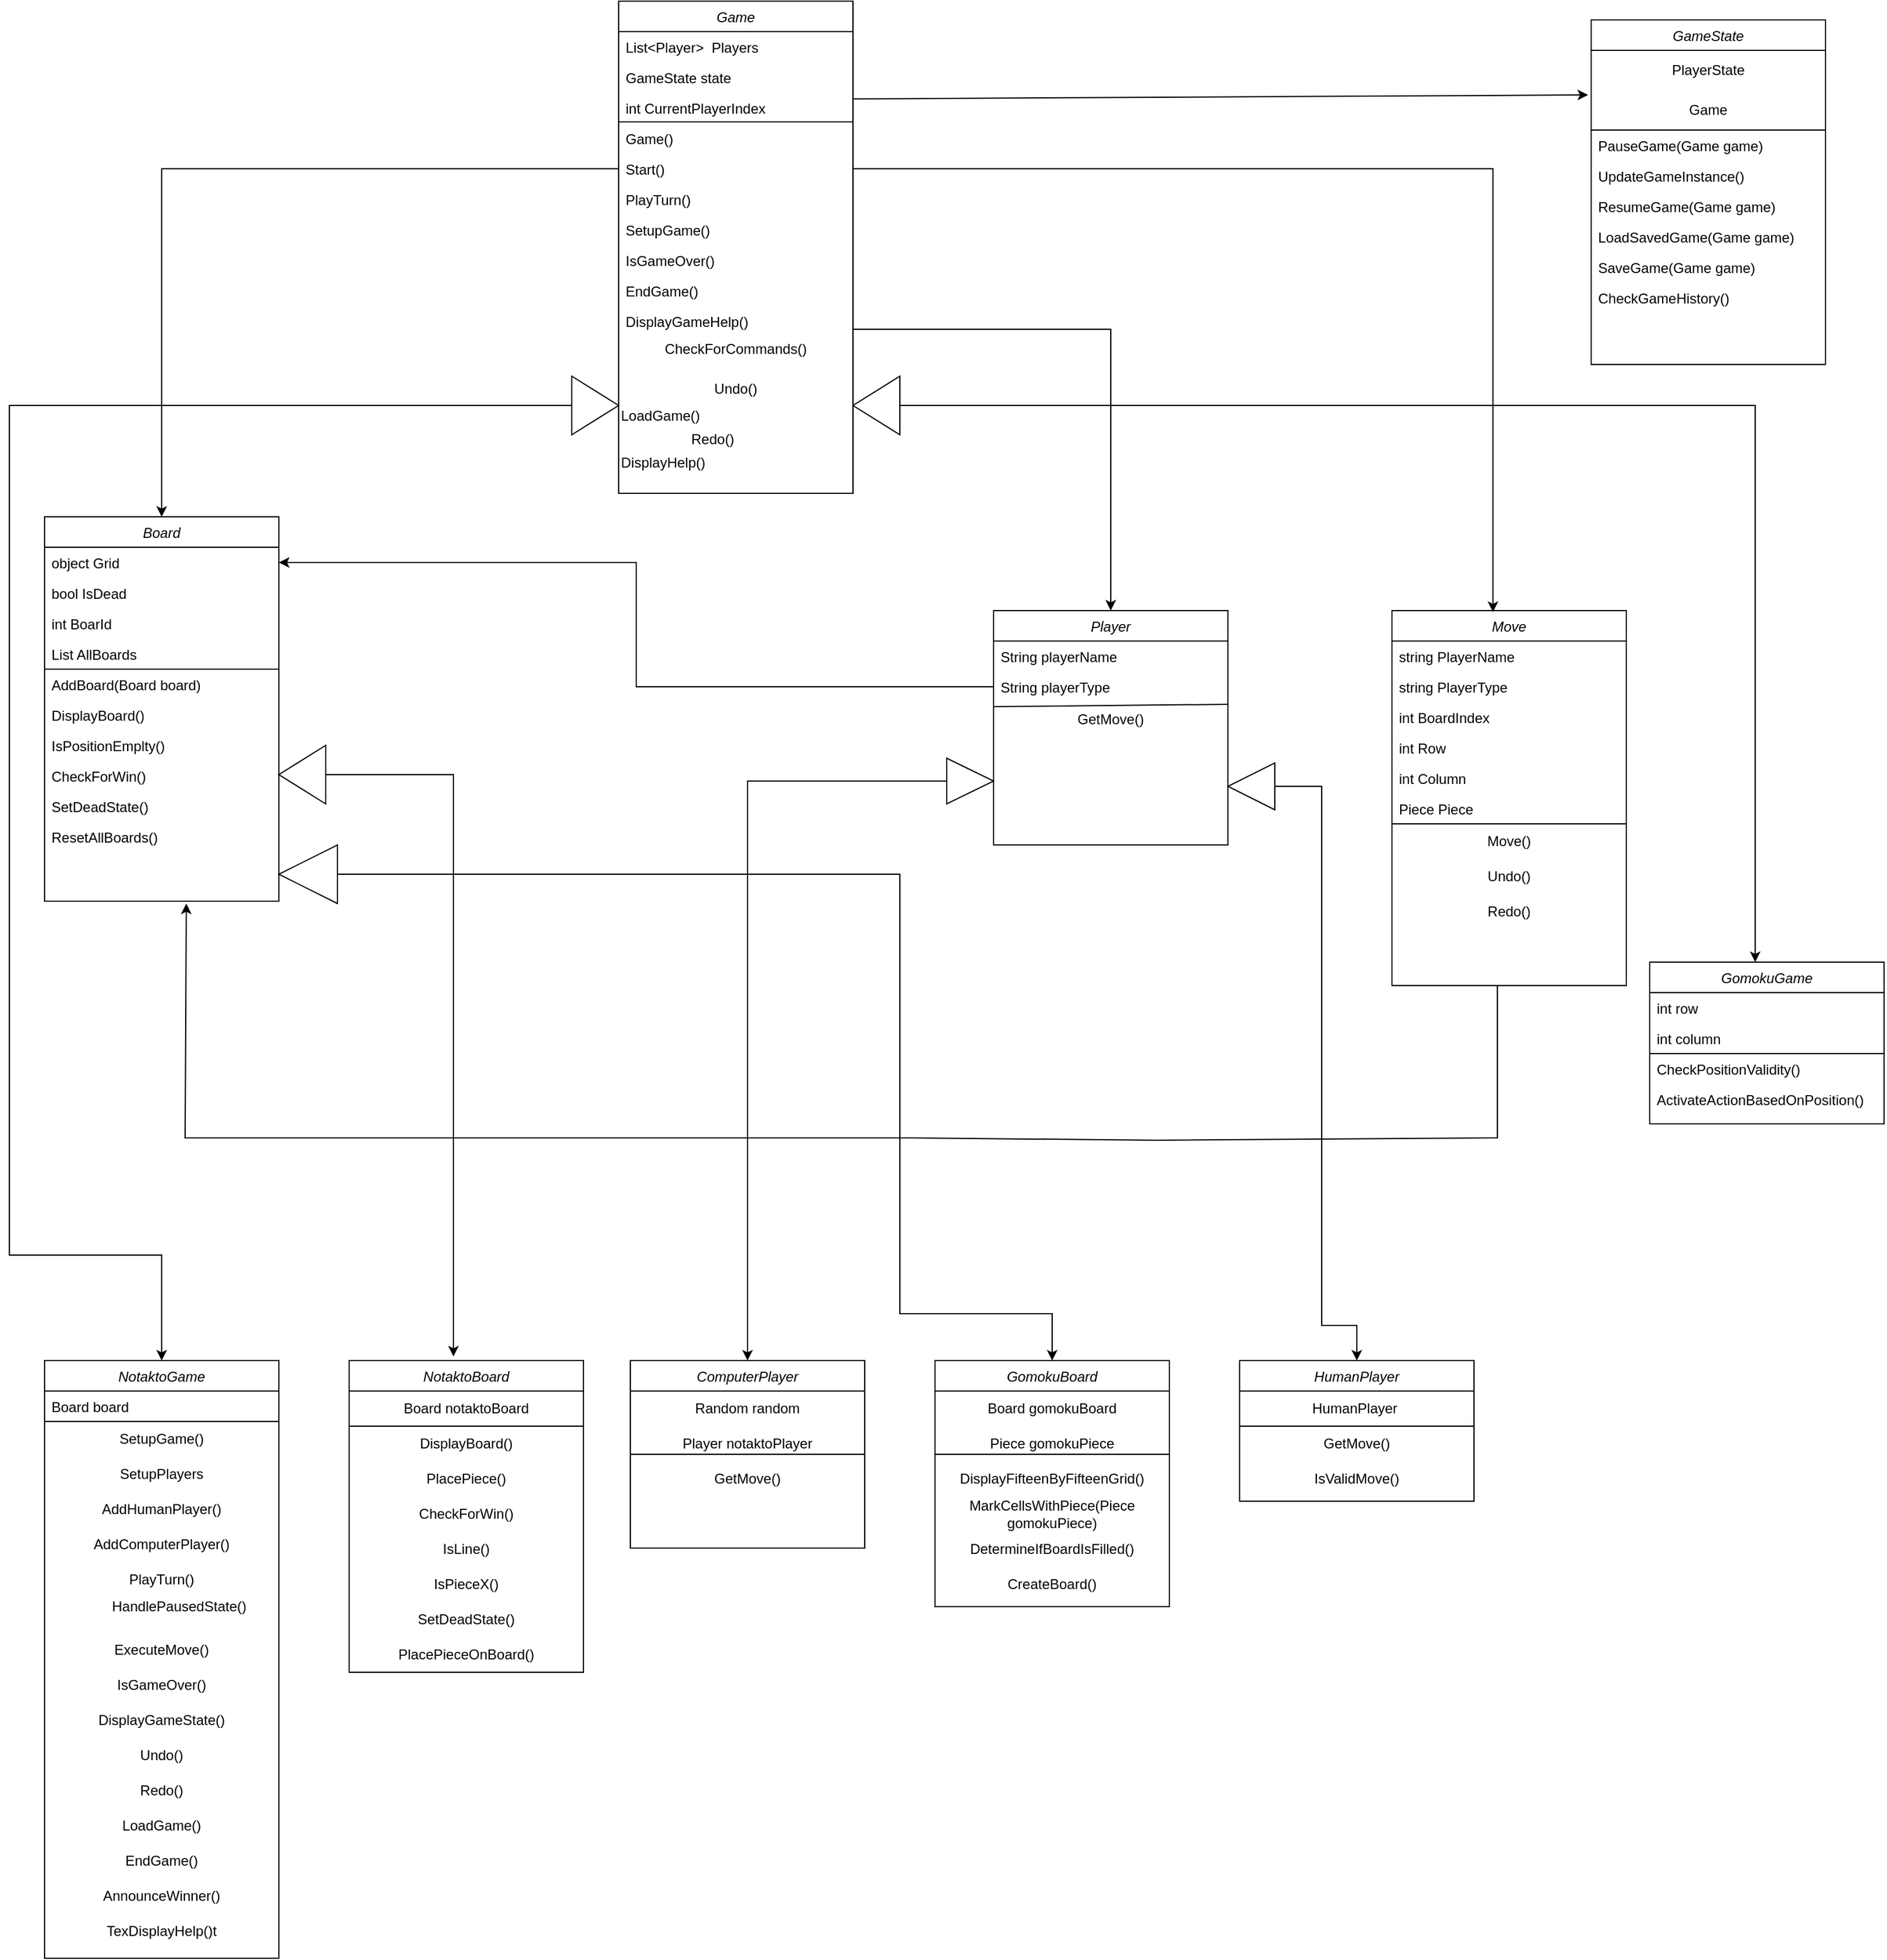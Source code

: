 <mxfile version="24.7.5">
  <diagram id="C5RBs43oDa-KdzZeNtuy" name="Page-1">
    <mxGraphModel dx="1877" dy="621" grid="1" gridSize="10" guides="1" tooltips="1" connect="1" arrows="1" fold="1" page="1" pageScale="1" pageWidth="827" pageHeight="1169" math="0" shadow="0">
      <root>
        <mxCell id="WIyWlLk6GJQsqaUBKTNV-0" />
        <mxCell id="WIyWlLk6GJQsqaUBKTNV-1" parent="WIyWlLk6GJQsqaUBKTNV-0" />
        <mxCell id="zkfFHV4jXpPFQw0GAbJ--0" value="Game" style="swimlane;fontStyle=2;align=center;verticalAlign=top;childLayout=stackLayout;horizontal=1;startSize=26;horizontalStack=0;resizeParent=1;resizeLast=0;collapsible=1;marginBottom=0;rounded=0;shadow=0;strokeWidth=1;" parent="WIyWlLk6GJQsqaUBKTNV-1" vertex="1">
          <mxGeometry x="-270" y="40" width="200" height="420" as="geometry">
            <mxRectangle x="230" y="140" width="160" height="26" as="alternateBounds" />
          </mxGeometry>
        </mxCell>
        <mxCell id="zkfFHV4jXpPFQw0GAbJ--1" value="List&lt;Player&gt;  Players&#xa;" style="text;align=left;verticalAlign=top;spacingLeft=4;spacingRight=4;overflow=hidden;rotatable=0;points=[[0,0.5],[1,0.5]];portConstraint=eastwest;" parent="zkfFHV4jXpPFQw0GAbJ--0" vertex="1">
          <mxGeometry y="26" width="200" height="26" as="geometry" />
        </mxCell>
        <mxCell id="zkfFHV4jXpPFQw0GAbJ--2" value="GameState state" style="text;align=left;verticalAlign=top;spacingLeft=4;spacingRight=4;overflow=hidden;rotatable=0;points=[[0,0.5],[1,0.5]];portConstraint=eastwest;rounded=0;shadow=0;html=0;" parent="zkfFHV4jXpPFQw0GAbJ--0" vertex="1">
          <mxGeometry y="52" width="200" height="26" as="geometry" />
        </mxCell>
        <mxCell id="JrsG_4BdHlaIOofszGz--10" value="int CurrentPlayerIndex" style="text;align=left;verticalAlign=top;spacingLeft=4;spacingRight=4;overflow=hidden;rotatable=0;points=[[0,0.5],[1,0.5]];portConstraint=eastwest;rounded=0;shadow=0;html=0;" parent="zkfFHV4jXpPFQw0GAbJ--0" vertex="1">
          <mxGeometry y="78" width="200" height="26" as="geometry" />
        </mxCell>
        <mxCell id="JrsG_4BdHlaIOofszGz--7" value="Game()" style="text;align=left;verticalAlign=top;spacingLeft=4;spacingRight=4;overflow=hidden;rotatable=0;points=[[0,0.5],[1,0.5]];portConstraint=eastwest;" parent="zkfFHV4jXpPFQw0GAbJ--0" vertex="1">
          <mxGeometry y="104" width="200" height="26" as="geometry" />
        </mxCell>
        <mxCell id="JrsG_4BdHlaIOofszGz--1" value="Start()" style="text;align=left;verticalAlign=top;spacingLeft=4;spacingRight=4;overflow=hidden;rotatable=0;points=[[0,0.5],[1,0.5]];portConstraint=eastwest;" parent="zkfFHV4jXpPFQw0GAbJ--0" vertex="1">
          <mxGeometry y="130" width="200" height="26" as="geometry" />
        </mxCell>
        <mxCell id="JrsG_4BdHlaIOofszGz--6" value="PlayTurn()" style="text;align=left;verticalAlign=top;spacingLeft=4;spacingRight=4;overflow=hidden;rotatable=0;points=[[0,0.5],[1,0.5]];portConstraint=eastwest;" parent="zkfFHV4jXpPFQw0GAbJ--0" vertex="1">
          <mxGeometry y="156" width="200" height="26" as="geometry" />
        </mxCell>
        <mxCell id="JrsG_4BdHlaIOofszGz--11" value="SetupGame()" style="text;align=left;verticalAlign=top;spacingLeft=4;spacingRight=4;overflow=hidden;rotatable=0;points=[[0,0.5],[1,0.5]];portConstraint=eastwest;" parent="zkfFHV4jXpPFQw0GAbJ--0" vertex="1">
          <mxGeometry y="182" width="200" height="26" as="geometry" />
        </mxCell>
        <mxCell id="JrsG_4BdHlaIOofszGz--13" value="IsGameOver()" style="text;align=left;verticalAlign=top;spacingLeft=4;spacingRight=4;overflow=hidden;rotatable=0;points=[[0,0.5],[1,0.5]];portConstraint=eastwest;" parent="zkfFHV4jXpPFQw0GAbJ--0" vertex="1">
          <mxGeometry y="208" width="200" height="26" as="geometry" />
        </mxCell>
        <mxCell id="JrsG_4BdHlaIOofszGz--14" value="EndGame()" style="text;align=left;verticalAlign=top;spacingLeft=4;spacingRight=4;overflow=hidden;rotatable=0;points=[[0,0.5],[1,0.5]];portConstraint=eastwest;" parent="zkfFHV4jXpPFQw0GAbJ--0" vertex="1">
          <mxGeometry y="234" width="200" height="26" as="geometry" />
        </mxCell>
        <mxCell id="JrsG_4BdHlaIOofszGz--17" value="DisplayGameHelp()" style="text;align=left;verticalAlign=top;spacingLeft=4;spacingRight=4;overflow=hidden;rotatable=0;points=[[0,0.5],[1,0.5]];portConstraint=eastwest;" parent="zkfFHV4jXpPFQw0GAbJ--0" vertex="1">
          <mxGeometry y="260" width="200" height="26" as="geometry" />
        </mxCell>
        <mxCell id="JrsG_4BdHlaIOofszGz--152" value="&lt;div&gt;CheckForCommands()&lt;/div&gt;&lt;div&gt;&lt;br&gt;&lt;/div&gt;" style="text;html=1;align=center;verticalAlign=middle;whiteSpace=wrap;rounded=0;" parent="zkfFHV4jXpPFQw0GAbJ--0" vertex="1">
          <mxGeometry y="286" width="200" height="36" as="geometry" />
        </mxCell>
        <mxCell id="JrsG_4BdHlaIOofszGz--155" value="Undo()" style="text;html=1;align=center;verticalAlign=middle;whiteSpace=wrap;rounded=0;" parent="zkfFHV4jXpPFQw0GAbJ--0" vertex="1">
          <mxGeometry y="322" width="200" height="18" as="geometry" />
        </mxCell>
        <mxCell id="T9hsfe02hMPpgKGXosG8-7" value="LoadGame()" style="text;whiteSpace=wrap;" vertex="1" parent="zkfFHV4jXpPFQw0GAbJ--0">
          <mxGeometry y="340" width="200" height="40" as="geometry" />
        </mxCell>
        <mxCell id="T9hsfe02hMPpgKGXosG8-8" value="DisplayHelp()" style="text;whiteSpace=wrap;" vertex="1" parent="zkfFHV4jXpPFQw0GAbJ--0">
          <mxGeometry y="380" width="200" height="20" as="geometry" />
        </mxCell>
        <mxCell id="JrsG_4BdHlaIOofszGz--0" value="" style="endArrow=none;html=1;rounded=0;exitX=0;exitY=0.25;exitDx=0;exitDy=0;entryX=1;entryY=0.25;entryDx=0;entryDy=0;" parent="WIyWlLk6GJQsqaUBKTNV-1" edge="1">
          <mxGeometry width="50" height="50" relative="1" as="geometry">
            <mxPoint x="-270" y="143" as="sourcePoint" />
            <mxPoint x="-70" y="143" as="targetPoint" />
          </mxGeometry>
        </mxCell>
        <mxCell id="JrsG_4BdHlaIOofszGz--21" value="Player" style="swimlane;fontStyle=2;align=center;verticalAlign=top;childLayout=stackLayout;horizontal=1;startSize=26;horizontalStack=0;resizeParent=1;resizeLast=0;collapsible=1;marginBottom=0;rounded=0;shadow=0;strokeWidth=1;" parent="WIyWlLk6GJQsqaUBKTNV-1" vertex="1">
          <mxGeometry x="50" y="560" width="200" height="200" as="geometry">
            <mxRectangle x="230" y="140" width="160" height="26" as="alternateBounds" />
          </mxGeometry>
        </mxCell>
        <mxCell id="JrsG_4BdHlaIOofszGz--102" value="String playerName" style="text;align=left;verticalAlign=top;spacingLeft=4;spacingRight=4;overflow=hidden;rotatable=0;points=[[0,0.5],[1,0.5]];portConstraint=eastwest;" parent="JrsG_4BdHlaIOofszGz--21" vertex="1">
          <mxGeometry y="26" width="200" height="26" as="geometry" />
        </mxCell>
        <mxCell id="JrsG_4BdHlaIOofszGz--103" value="String playerType" style="text;align=left;verticalAlign=top;spacingLeft=4;spacingRight=4;overflow=hidden;rotatable=0;points=[[0,0.5],[1,0.5]];portConstraint=eastwest;" parent="JrsG_4BdHlaIOofszGz--21" vertex="1">
          <mxGeometry y="52" width="200" height="26" as="geometry" />
        </mxCell>
        <mxCell id="JrsG_4BdHlaIOofszGz--98" value="" style="endArrow=none;html=1;rounded=0;" parent="JrsG_4BdHlaIOofszGz--21" edge="1">
          <mxGeometry width="50" height="50" relative="1" as="geometry">
            <mxPoint y="82" as="sourcePoint" />
            <mxPoint x="200" y="80" as="targetPoint" />
          </mxGeometry>
        </mxCell>
        <mxCell id="T9hsfe02hMPpgKGXosG8-26" value="GetMove()" style="text;html=1;align=center;verticalAlign=middle;whiteSpace=wrap;rounded=0;" vertex="1" parent="JrsG_4BdHlaIOofszGz--21">
          <mxGeometry y="78" width="200" height="30" as="geometry" />
        </mxCell>
        <mxCell id="JrsG_4BdHlaIOofszGz--44" value="Board" style="swimlane;fontStyle=2;align=center;verticalAlign=top;childLayout=stackLayout;horizontal=1;startSize=26;horizontalStack=0;resizeParent=1;resizeLast=0;collapsible=1;marginBottom=0;rounded=0;shadow=0;strokeWidth=1;" parent="WIyWlLk6GJQsqaUBKTNV-1" vertex="1">
          <mxGeometry x="-760" y="480" width="200" height="328" as="geometry">
            <mxRectangle x="230" y="140" width="160" height="26" as="alternateBounds" />
          </mxGeometry>
        </mxCell>
        <mxCell id="JrsG_4BdHlaIOofszGz--90" value="object Grid" style="text;align=left;verticalAlign=top;spacingLeft=4;spacingRight=4;overflow=hidden;rotatable=0;points=[[0,0.5],[1,0.5]];portConstraint=eastwest;" parent="JrsG_4BdHlaIOofszGz--44" vertex="1">
          <mxGeometry y="26" width="200" height="26" as="geometry" />
        </mxCell>
        <mxCell id="JrsG_4BdHlaIOofszGz--91" value="bool IsDead" style="text;align=left;verticalAlign=top;spacingLeft=4;spacingRight=4;overflow=hidden;rotatable=0;points=[[0,0.5],[1,0.5]];portConstraint=eastwest;" parent="JrsG_4BdHlaIOofszGz--44" vertex="1">
          <mxGeometry y="52" width="200" height="26" as="geometry" />
        </mxCell>
        <mxCell id="T9hsfe02hMPpgKGXosG8-0" value="int BoarId" style="text;align=left;verticalAlign=top;spacingLeft=4;spacingRight=4;overflow=hidden;rotatable=0;points=[[0,0.5],[1,0.5]];portConstraint=eastwest;" vertex="1" parent="JrsG_4BdHlaIOofszGz--44">
          <mxGeometry y="78" width="200" height="26" as="geometry" />
        </mxCell>
        <mxCell id="T9hsfe02hMPpgKGXosG8-1" value="List AllBoards" style="text;align=left;verticalAlign=top;spacingLeft=4;spacingRight=4;overflow=hidden;rotatable=0;points=[[0,0.5],[1,0.5]];portConstraint=eastwest;" vertex="1" parent="JrsG_4BdHlaIOofszGz--44">
          <mxGeometry y="104" width="200" height="26" as="geometry" />
        </mxCell>
        <mxCell id="JrsG_4BdHlaIOofszGz--92" value="" style="endArrow=none;html=1;rounded=0;" parent="JrsG_4BdHlaIOofszGz--44" edge="1">
          <mxGeometry width="50" height="50" relative="1" as="geometry">
            <mxPoint y="130" as="sourcePoint" />
            <mxPoint x="200" y="130" as="targetPoint" />
          </mxGeometry>
        </mxCell>
        <mxCell id="JrsG_4BdHlaIOofszGz--93" value="AddBoard(Board board)" style="text;align=left;verticalAlign=top;spacingLeft=4;spacingRight=4;overflow=hidden;rotatable=0;points=[[0,0.5],[1,0.5]];portConstraint=eastwest;" parent="JrsG_4BdHlaIOofszGz--44" vertex="1">
          <mxGeometry y="130" width="200" height="26" as="geometry" />
        </mxCell>
        <mxCell id="JrsG_4BdHlaIOofszGz--94" value="DisplayBoard()" style="text;align=left;verticalAlign=top;spacingLeft=4;spacingRight=4;overflow=hidden;rotatable=0;points=[[0,0.5],[1,0.5]];portConstraint=eastwest;" parent="JrsG_4BdHlaIOofszGz--44" vertex="1">
          <mxGeometry y="156" width="200" height="26" as="geometry" />
        </mxCell>
        <mxCell id="JrsG_4BdHlaIOofszGz--95" value="IsPositionEmplty()" style="text;align=left;verticalAlign=top;spacingLeft=4;spacingRight=4;overflow=hidden;rotatable=0;points=[[0,0.5],[1,0.5]];portConstraint=eastwest;" parent="JrsG_4BdHlaIOofszGz--44" vertex="1">
          <mxGeometry y="182" width="200" height="26" as="geometry" />
        </mxCell>
        <mxCell id="JrsG_4BdHlaIOofszGz--96" value="CheckForWin()" style="text;align=left;verticalAlign=top;spacingLeft=4;spacingRight=4;overflow=hidden;rotatable=0;points=[[0,0.5],[1,0.5]];portConstraint=eastwest;" parent="JrsG_4BdHlaIOofszGz--44" vertex="1">
          <mxGeometry y="208" width="200" height="26" as="geometry" />
        </mxCell>
        <mxCell id="JrsG_4BdHlaIOofszGz--4" value="SetDeadState()" style="text;align=left;verticalAlign=top;spacingLeft=4;spacingRight=4;overflow=hidden;rotatable=0;points=[[0,0.5],[1,0.5]];portConstraint=eastwest;" parent="JrsG_4BdHlaIOofszGz--44" vertex="1">
          <mxGeometry y="234" width="200" height="26" as="geometry" />
        </mxCell>
        <mxCell id="T9hsfe02hMPpgKGXosG8-2" value="ResetAllBoards()" style="text;align=left;verticalAlign=top;spacingLeft=4;spacingRight=4;overflow=hidden;rotatable=0;points=[[0,0.5],[1,0.5]];portConstraint=eastwest;" vertex="1" parent="JrsG_4BdHlaIOofszGz--44">
          <mxGeometry y="260" width="200" height="26" as="geometry" />
        </mxCell>
        <mxCell id="JrsG_4BdHlaIOofszGz--113" value="Move" style="swimlane;fontStyle=2;align=center;verticalAlign=top;childLayout=stackLayout;horizontal=1;startSize=26;horizontalStack=0;resizeParent=1;resizeLast=0;collapsible=1;marginBottom=0;rounded=0;shadow=0;strokeWidth=1;" parent="WIyWlLk6GJQsqaUBKTNV-1" vertex="1">
          <mxGeometry x="390" y="560" width="200" height="320" as="geometry">
            <mxRectangle x="230" y="140" width="160" height="26" as="alternateBounds" />
          </mxGeometry>
        </mxCell>
        <mxCell id="JrsG_4BdHlaIOofszGz--115" value="string PlayerName" style="text;align=left;verticalAlign=top;spacingLeft=4;spacingRight=4;overflow=hidden;rotatable=0;points=[[0,0.5],[1,0.5]];portConstraint=eastwest;" parent="JrsG_4BdHlaIOofszGz--113" vertex="1">
          <mxGeometry y="26" width="200" height="26" as="geometry" />
        </mxCell>
        <mxCell id="JrsG_4BdHlaIOofszGz--121" value="string PlayerType" style="text;align=left;verticalAlign=top;spacingLeft=4;spacingRight=4;overflow=hidden;rotatable=0;points=[[0,0.5],[1,0.5]];portConstraint=eastwest;" parent="JrsG_4BdHlaIOofszGz--113" vertex="1">
          <mxGeometry y="52" width="200" height="26" as="geometry" />
        </mxCell>
        <mxCell id="JrsG_4BdHlaIOofszGz--122" value="int BoardIndex" style="text;align=left;verticalAlign=top;spacingLeft=4;spacingRight=4;overflow=hidden;rotatable=0;points=[[0,0.5],[1,0.5]];portConstraint=eastwest;" parent="JrsG_4BdHlaIOofszGz--113" vertex="1">
          <mxGeometry y="78" width="200" height="26" as="geometry" />
        </mxCell>
        <mxCell id="JrsG_4BdHlaIOofszGz--133" value="int Row" style="text;align=left;verticalAlign=top;spacingLeft=4;spacingRight=4;overflow=hidden;rotatable=0;points=[[0,0.5],[1,0.5]];portConstraint=eastwest;" parent="JrsG_4BdHlaIOofszGz--113" vertex="1">
          <mxGeometry y="104" width="200" height="26" as="geometry" />
        </mxCell>
        <mxCell id="JrsG_4BdHlaIOofszGz--119" value="int Column" style="text;align=left;verticalAlign=top;spacingLeft=4;spacingRight=4;overflow=hidden;rotatable=0;points=[[0,0.5],[1,0.5]];portConstraint=eastwest;" parent="JrsG_4BdHlaIOofszGz--113" vertex="1">
          <mxGeometry y="130" width="200" height="26" as="geometry" />
        </mxCell>
        <mxCell id="JrsG_4BdHlaIOofszGz--120" value="Piece Piece" style="text;align=left;verticalAlign=top;spacingLeft=4;spacingRight=4;overflow=hidden;rotatable=0;points=[[0,0.5],[1,0.5]];portConstraint=eastwest;" parent="JrsG_4BdHlaIOofszGz--113" vertex="1">
          <mxGeometry y="156" width="200" height="26" as="geometry" />
        </mxCell>
        <mxCell id="T9hsfe02hMPpgKGXosG8-27" value="" style="endArrow=none;html=1;rounded=0;" edge="1" parent="JrsG_4BdHlaIOofszGz--113">
          <mxGeometry width="50" height="50" relative="1" as="geometry">
            <mxPoint y="182" as="sourcePoint" />
            <mxPoint x="200" y="182" as="targetPoint" />
          </mxGeometry>
        </mxCell>
        <mxCell id="T9hsfe02hMPpgKGXosG8-28" value="Move()" style="text;html=1;align=center;verticalAlign=middle;whiteSpace=wrap;rounded=0;" vertex="1" parent="JrsG_4BdHlaIOofszGz--113">
          <mxGeometry y="182" width="200" height="30" as="geometry" />
        </mxCell>
        <mxCell id="T9hsfe02hMPpgKGXosG8-29" value="Undo()" style="text;html=1;align=center;verticalAlign=middle;whiteSpace=wrap;rounded=0;" vertex="1" parent="JrsG_4BdHlaIOofszGz--113">
          <mxGeometry y="212" width="200" height="30" as="geometry" />
        </mxCell>
        <mxCell id="T9hsfe02hMPpgKGXosG8-30" value="Redo()" style="text;html=1;align=center;verticalAlign=middle;whiteSpace=wrap;rounded=0;" vertex="1" parent="JrsG_4BdHlaIOofszGz--113">
          <mxGeometry y="242" width="200" height="30" as="geometry" />
        </mxCell>
        <mxCell id="JrsG_4BdHlaIOofszGz--164" value="NotaktoGame" style="swimlane;fontStyle=2;align=center;verticalAlign=top;childLayout=stackLayout;horizontal=1;startSize=26;horizontalStack=0;resizeParent=1;resizeLast=0;collapsible=1;marginBottom=0;rounded=0;shadow=0;strokeWidth=1;" parent="WIyWlLk6GJQsqaUBKTNV-1" vertex="1">
          <mxGeometry x="-760" y="1200" width="200" height="510" as="geometry">
            <mxRectangle x="230" y="140" width="160" height="26" as="alternateBounds" />
          </mxGeometry>
        </mxCell>
        <mxCell id="JrsG_4BdHlaIOofszGz--165" value="Board board" style="text;align=left;verticalAlign=top;spacingLeft=4;spacingRight=4;overflow=hidden;rotatable=0;points=[[0,0.5],[1,0.5]];portConstraint=eastwest;" parent="JrsG_4BdHlaIOofszGz--164" vertex="1">
          <mxGeometry y="26" width="200" height="26" as="geometry" />
        </mxCell>
        <mxCell id="JrsG_4BdHlaIOofszGz--179" value="" style="endArrow=none;html=1;rounded=0;" parent="JrsG_4BdHlaIOofszGz--164" edge="1">
          <mxGeometry width="50" height="50" relative="1" as="geometry">
            <mxPoint y="52" as="sourcePoint" />
            <mxPoint x="200" y="52" as="targetPoint" />
          </mxGeometry>
        </mxCell>
        <mxCell id="T9hsfe02hMPpgKGXosG8-10" value="SetupGame()" style="text;html=1;align=center;verticalAlign=middle;whiteSpace=wrap;rounded=0;" vertex="1" parent="JrsG_4BdHlaIOofszGz--164">
          <mxGeometry y="52" width="200" height="30" as="geometry" />
        </mxCell>
        <mxCell id="T9hsfe02hMPpgKGXosG8-11" value="SetupPlayers" style="text;html=1;align=center;verticalAlign=middle;whiteSpace=wrap;rounded=0;" vertex="1" parent="JrsG_4BdHlaIOofszGz--164">
          <mxGeometry y="82" width="200" height="30" as="geometry" />
        </mxCell>
        <mxCell id="T9hsfe02hMPpgKGXosG8-12" value="AddHumanPlayer()" style="text;html=1;align=center;verticalAlign=middle;whiteSpace=wrap;rounded=0;" vertex="1" parent="JrsG_4BdHlaIOofszGz--164">
          <mxGeometry y="112" width="200" height="30" as="geometry" />
        </mxCell>
        <mxCell id="T9hsfe02hMPpgKGXosG8-13" value="AddComputerPlayer()" style="text;html=1;align=center;verticalAlign=middle;whiteSpace=wrap;rounded=0;" vertex="1" parent="JrsG_4BdHlaIOofszGz--164">
          <mxGeometry y="142" width="200" height="30" as="geometry" />
        </mxCell>
        <mxCell id="T9hsfe02hMPpgKGXosG8-14" value="PlayTurn()" style="text;html=1;align=center;verticalAlign=middle;whiteSpace=wrap;rounded=0;" vertex="1" parent="JrsG_4BdHlaIOofszGz--164">
          <mxGeometry y="172" width="200" height="30" as="geometry" />
        </mxCell>
        <mxCell id="T9hsfe02hMPpgKGXosG8-15" value="&lt;div&gt;&amp;nbsp; &amp;nbsp; &amp;nbsp; &amp;nbsp; &amp;nbsp;HandlePausedState()&lt;/div&gt;&lt;div&gt;&lt;br&gt;&lt;/div&gt;" style="text;html=1;align=center;verticalAlign=middle;whiteSpace=wrap;rounded=0;" vertex="1" parent="JrsG_4BdHlaIOofszGz--164">
          <mxGeometry y="202" width="200" height="30" as="geometry" />
        </mxCell>
        <mxCell id="T9hsfe02hMPpgKGXosG8-16" value="ExecuteMove()" style="text;html=1;align=center;verticalAlign=middle;whiteSpace=wrap;rounded=0;" vertex="1" parent="JrsG_4BdHlaIOofszGz--164">
          <mxGeometry y="232" width="200" height="30" as="geometry" />
        </mxCell>
        <mxCell id="T9hsfe02hMPpgKGXosG8-17" value="IsGameOver()" style="text;html=1;align=center;verticalAlign=middle;whiteSpace=wrap;rounded=0;" vertex="1" parent="JrsG_4BdHlaIOofszGz--164">
          <mxGeometry y="262" width="200" height="30" as="geometry" />
        </mxCell>
        <mxCell id="T9hsfe02hMPpgKGXosG8-18" value="DisplayGameState()" style="text;html=1;align=center;verticalAlign=middle;whiteSpace=wrap;rounded=0;" vertex="1" parent="JrsG_4BdHlaIOofszGz--164">
          <mxGeometry y="292" width="200" height="30" as="geometry" />
        </mxCell>
        <mxCell id="T9hsfe02hMPpgKGXosG8-19" value="Undo()" style="text;html=1;align=center;verticalAlign=middle;whiteSpace=wrap;rounded=0;" vertex="1" parent="JrsG_4BdHlaIOofszGz--164">
          <mxGeometry y="322" width="200" height="30" as="geometry" />
        </mxCell>
        <mxCell id="T9hsfe02hMPpgKGXosG8-20" value="Redo()" style="text;html=1;align=center;verticalAlign=middle;whiteSpace=wrap;rounded=0;" vertex="1" parent="JrsG_4BdHlaIOofszGz--164">
          <mxGeometry y="352" width="200" height="30" as="geometry" />
        </mxCell>
        <mxCell id="T9hsfe02hMPpgKGXosG8-21" value="LoadGame()" style="text;html=1;align=center;verticalAlign=middle;whiteSpace=wrap;rounded=0;" vertex="1" parent="JrsG_4BdHlaIOofszGz--164">
          <mxGeometry y="382" width="200" height="30" as="geometry" />
        </mxCell>
        <mxCell id="T9hsfe02hMPpgKGXosG8-22" value="EndGame()" style="text;html=1;align=center;verticalAlign=middle;whiteSpace=wrap;rounded=0;" vertex="1" parent="JrsG_4BdHlaIOofszGz--164">
          <mxGeometry y="412" width="200" height="30" as="geometry" />
        </mxCell>
        <mxCell id="T9hsfe02hMPpgKGXosG8-23" value="AnnounceWinner()" style="text;html=1;align=center;verticalAlign=middle;whiteSpace=wrap;rounded=0;" vertex="1" parent="JrsG_4BdHlaIOofszGz--164">
          <mxGeometry y="442" width="200" height="30" as="geometry" />
        </mxCell>
        <mxCell id="T9hsfe02hMPpgKGXosG8-24" value="TexDisplayHelp()t" style="text;html=1;align=center;verticalAlign=middle;whiteSpace=wrap;rounded=0;" vertex="1" parent="JrsG_4BdHlaIOofszGz--164">
          <mxGeometry y="472" width="200" height="30" as="geometry" />
        </mxCell>
        <mxCell id="JrsG_4BdHlaIOofszGz--170" value="GomokuGame" style="swimlane;fontStyle=2;align=center;verticalAlign=top;childLayout=stackLayout;horizontal=1;startSize=26;horizontalStack=0;resizeParent=1;resizeLast=0;collapsible=1;marginBottom=0;rounded=0;shadow=0;strokeWidth=1;" parent="WIyWlLk6GJQsqaUBKTNV-1" vertex="1">
          <mxGeometry x="610" y="860" width="200" height="138" as="geometry">
            <mxRectangle x="230" y="140" width="160" height="26" as="alternateBounds" />
          </mxGeometry>
        </mxCell>
        <mxCell id="JrsG_4BdHlaIOofszGz--171" value="int row" style="text;align=left;verticalAlign=top;spacingLeft=4;spacingRight=4;overflow=hidden;rotatable=0;points=[[0,0.5],[1,0.5]];portConstraint=eastwest;" parent="JrsG_4BdHlaIOofszGz--170" vertex="1">
          <mxGeometry y="26" width="200" height="26" as="geometry" />
        </mxCell>
        <mxCell id="JrsG_4BdHlaIOofszGz--172" value="int column" style="text;align=left;verticalAlign=top;spacingLeft=4;spacingRight=4;overflow=hidden;rotatable=0;points=[[0,0.5],[1,0.5]];portConstraint=eastwest;" parent="JrsG_4BdHlaIOofszGz--170" vertex="1">
          <mxGeometry y="52" width="200" height="26" as="geometry" />
        </mxCell>
        <mxCell id="JrsG_4BdHlaIOofszGz--173" value="" style="endArrow=none;html=1;rounded=0;" parent="JrsG_4BdHlaIOofszGz--170" edge="1">
          <mxGeometry width="50" height="50" relative="1" as="geometry">
            <mxPoint y="78" as="sourcePoint" />
            <mxPoint x="200" y="78" as="targetPoint" />
          </mxGeometry>
        </mxCell>
        <mxCell id="JrsG_4BdHlaIOofszGz--174" value="CheckPositionValidity()" style="text;align=left;verticalAlign=top;spacingLeft=4;spacingRight=4;overflow=hidden;rotatable=0;points=[[0,0.5],[1,0.5]];portConstraint=eastwest;" parent="JrsG_4BdHlaIOofszGz--170" vertex="1">
          <mxGeometry y="78" width="200" height="26" as="geometry" />
        </mxCell>
        <mxCell id="JrsG_4BdHlaIOofszGz--175" value="ActivateActionBasedOnPosition()" style="text;align=left;verticalAlign=top;spacingLeft=4;spacingRight=4;overflow=hidden;rotatable=0;points=[[0,0.5],[1,0.5]];portConstraint=eastwest;" parent="JrsG_4BdHlaIOofszGz--170" vertex="1">
          <mxGeometry y="104" width="200" height="26" as="geometry" />
        </mxCell>
        <mxCell id="JrsG_4BdHlaIOofszGz--183" value="NotaktoBoard" style="swimlane;fontStyle=2;align=center;verticalAlign=top;childLayout=stackLayout;horizontal=1;startSize=26;horizontalStack=0;resizeParent=1;resizeLast=0;collapsible=1;marginBottom=0;rounded=0;shadow=0;strokeWidth=1;" parent="WIyWlLk6GJQsqaUBKTNV-1" vertex="1">
          <mxGeometry x="-500" y="1200" width="200" height="266" as="geometry">
            <mxRectangle x="230" y="140" width="160" height="26" as="alternateBounds" />
          </mxGeometry>
        </mxCell>
        <mxCell id="JrsG_4BdHlaIOofszGz--193" value="Board notaktoBoard" style="text;html=1;align=center;verticalAlign=middle;whiteSpace=wrap;rounded=0;" parent="JrsG_4BdHlaIOofszGz--183" vertex="1">
          <mxGeometry y="26" width="200" height="30" as="geometry" />
        </mxCell>
        <mxCell id="JrsG_4BdHlaIOofszGz--189" value="" style="endArrow=none;html=1;rounded=0;" parent="JrsG_4BdHlaIOofszGz--183" edge="1">
          <mxGeometry width="50" height="50" relative="1" as="geometry">
            <mxPoint y="56" as="sourcePoint" />
            <mxPoint x="200" y="56" as="targetPoint" />
          </mxGeometry>
        </mxCell>
        <mxCell id="JrsG_4BdHlaIOofszGz--198" value="DisplayBoard()" style="text;html=1;align=center;verticalAlign=middle;whiteSpace=wrap;rounded=0;" parent="JrsG_4BdHlaIOofszGz--183" vertex="1">
          <mxGeometry y="56" width="200" height="30" as="geometry" />
        </mxCell>
        <mxCell id="JrsG_4BdHlaIOofszGz--195" value="PlacePiece()" style="text;html=1;align=center;verticalAlign=middle;whiteSpace=wrap;rounded=0;" parent="JrsG_4BdHlaIOofszGz--183" vertex="1">
          <mxGeometry y="86" width="200" height="30" as="geometry" />
        </mxCell>
        <mxCell id="JrsG_4BdHlaIOofszGz--196" value="CheckForWin()" style="text;html=1;align=center;verticalAlign=middle;whiteSpace=wrap;rounded=0;" parent="JrsG_4BdHlaIOofszGz--183" vertex="1">
          <mxGeometry y="116" width="200" height="30" as="geometry" />
        </mxCell>
        <mxCell id="JrsG_4BdHlaIOofszGz--197" value="IsLine()" style="text;html=1;align=center;verticalAlign=middle;whiteSpace=wrap;rounded=0;" parent="JrsG_4BdHlaIOofszGz--183" vertex="1">
          <mxGeometry y="146" width="200" height="30" as="geometry" />
        </mxCell>
        <mxCell id="T9hsfe02hMPpgKGXosG8-3" value="IsPieceX()" style="text;html=1;align=center;verticalAlign=middle;whiteSpace=wrap;rounded=0;" vertex="1" parent="JrsG_4BdHlaIOofszGz--183">
          <mxGeometry y="176" width="200" height="30" as="geometry" />
        </mxCell>
        <mxCell id="T9hsfe02hMPpgKGXosG8-4" value="SetDeadState()" style="text;html=1;align=center;verticalAlign=middle;whiteSpace=wrap;rounded=0;" vertex="1" parent="JrsG_4BdHlaIOofszGz--183">
          <mxGeometry y="206" width="200" height="30" as="geometry" />
        </mxCell>
        <mxCell id="T9hsfe02hMPpgKGXosG8-5" value="PlacePieceOnBoard()" style="text;html=1;align=center;verticalAlign=middle;whiteSpace=wrap;rounded=0;" vertex="1" parent="JrsG_4BdHlaIOofszGz--183">
          <mxGeometry y="236" width="200" height="30" as="geometry" />
        </mxCell>
        <mxCell id="JrsG_4BdHlaIOofszGz--199" value="ComputerPlayer" style="swimlane;fontStyle=2;align=center;verticalAlign=top;childLayout=stackLayout;horizontal=1;startSize=26;horizontalStack=0;resizeParent=1;resizeLast=0;collapsible=1;marginBottom=0;rounded=0;shadow=0;strokeWidth=1;" parent="WIyWlLk6GJQsqaUBKTNV-1" vertex="1">
          <mxGeometry x="-260" y="1200" width="200" height="160" as="geometry">
            <mxRectangle x="230" y="140" width="160" height="26" as="alternateBounds" />
          </mxGeometry>
        </mxCell>
        <mxCell id="JrsG_4BdHlaIOofszGz--200" value="Random random" style="text;html=1;align=center;verticalAlign=middle;whiteSpace=wrap;rounded=0;" parent="JrsG_4BdHlaIOofszGz--199" vertex="1">
          <mxGeometry y="26" width="200" height="30" as="geometry" />
        </mxCell>
        <mxCell id="JrsG_4BdHlaIOofszGz--201" value="Player notaktoPlayer" style="text;html=1;align=center;verticalAlign=middle;whiteSpace=wrap;rounded=0;" parent="JrsG_4BdHlaIOofszGz--199" vertex="1">
          <mxGeometry y="56" width="200" height="30" as="geometry" />
        </mxCell>
        <mxCell id="JrsG_4BdHlaIOofszGz--202" value="" style="endArrow=none;html=1;rounded=0;" parent="JrsG_4BdHlaIOofszGz--199" edge="1">
          <mxGeometry width="50" height="50" relative="1" as="geometry">
            <mxPoint y="80" as="sourcePoint" />
            <mxPoint x="200" y="80" as="targetPoint" />
          </mxGeometry>
        </mxCell>
        <mxCell id="JrsG_4BdHlaIOofszGz--203" value="GetMove()" style="text;html=1;align=center;verticalAlign=middle;whiteSpace=wrap;rounded=0;" parent="JrsG_4BdHlaIOofszGz--199" vertex="1">
          <mxGeometry y="86" width="200" height="30" as="geometry" />
        </mxCell>
        <mxCell id="JrsG_4BdHlaIOofszGz--207" value="GomokuBoard" style="swimlane;fontStyle=2;align=center;verticalAlign=top;childLayout=stackLayout;horizontal=1;startSize=26;horizontalStack=0;resizeParent=1;resizeLast=0;collapsible=1;marginBottom=0;rounded=0;shadow=0;strokeWidth=1;" parent="WIyWlLk6GJQsqaUBKTNV-1" vertex="1">
          <mxGeometry y="1200" width="200" height="210" as="geometry">
            <mxRectangle x="230" y="140" width="160" height="26" as="alternateBounds" />
          </mxGeometry>
        </mxCell>
        <mxCell id="JrsG_4BdHlaIOofszGz--208" value="Board gomokuBoard" style="text;html=1;align=center;verticalAlign=middle;whiteSpace=wrap;rounded=0;" parent="JrsG_4BdHlaIOofszGz--207" vertex="1">
          <mxGeometry y="26" width="200" height="30" as="geometry" />
        </mxCell>
        <mxCell id="JrsG_4BdHlaIOofszGz--209" value="Piece gomokuPiece" style="text;html=1;align=center;verticalAlign=middle;whiteSpace=wrap;rounded=0;" parent="JrsG_4BdHlaIOofszGz--207" vertex="1">
          <mxGeometry y="56" width="200" height="30" as="geometry" />
        </mxCell>
        <mxCell id="JrsG_4BdHlaIOofszGz--210" value="" style="endArrow=none;html=1;rounded=0;" parent="JrsG_4BdHlaIOofszGz--207" edge="1">
          <mxGeometry width="50" height="50" relative="1" as="geometry">
            <mxPoint y="80" as="sourcePoint" />
            <mxPoint x="200" y="80" as="targetPoint" />
          </mxGeometry>
        </mxCell>
        <mxCell id="JrsG_4BdHlaIOofszGz--211" value="DisplayFifteenByFifteenGrid()" style="text;html=1;align=center;verticalAlign=middle;whiteSpace=wrap;rounded=0;" parent="JrsG_4BdHlaIOofszGz--207" vertex="1">
          <mxGeometry y="86" width="200" height="30" as="geometry" />
        </mxCell>
        <mxCell id="JrsG_4BdHlaIOofszGz--212" value="MarkCellsWithPiece(Piece gomokuPiece)" style="text;html=1;align=center;verticalAlign=middle;whiteSpace=wrap;rounded=0;" parent="JrsG_4BdHlaIOofszGz--207" vertex="1">
          <mxGeometry y="116" width="200" height="30" as="geometry" />
        </mxCell>
        <mxCell id="JrsG_4BdHlaIOofszGz--213" value="DetermineIfBoardIsFilled()" style="text;html=1;align=center;verticalAlign=middle;whiteSpace=wrap;rounded=0;" parent="JrsG_4BdHlaIOofszGz--207" vertex="1">
          <mxGeometry y="146" width="200" height="30" as="geometry" />
        </mxCell>
        <mxCell id="JrsG_4BdHlaIOofszGz--214" value="CreateBoard()" style="text;html=1;align=center;verticalAlign=middle;whiteSpace=wrap;rounded=0;" parent="JrsG_4BdHlaIOofszGz--207" vertex="1">
          <mxGeometry y="176" width="200" height="30" as="geometry" />
        </mxCell>
        <mxCell id="JrsG_4BdHlaIOofszGz--215" value="HumanPlayer" style="swimlane;fontStyle=2;align=center;verticalAlign=top;childLayout=stackLayout;horizontal=1;startSize=26;horizontalStack=0;resizeParent=1;resizeLast=0;collapsible=1;marginBottom=0;rounded=0;shadow=0;strokeWidth=1;" parent="WIyWlLk6GJQsqaUBKTNV-1" vertex="1">
          <mxGeometry x="260" y="1200" width="200" height="120" as="geometry">
            <mxRectangle x="230" y="140" width="160" height="26" as="alternateBounds" />
          </mxGeometry>
        </mxCell>
        <mxCell id="T9hsfe02hMPpgKGXosG8-31" value="HumanPlayer&amp;nbsp;" style="text;html=1;align=center;verticalAlign=middle;whiteSpace=wrap;rounded=0;" vertex="1" parent="JrsG_4BdHlaIOofszGz--215">
          <mxGeometry y="26" width="200" height="30" as="geometry" />
        </mxCell>
        <mxCell id="JrsG_4BdHlaIOofszGz--218" value="" style="endArrow=none;html=1;rounded=0;" parent="JrsG_4BdHlaIOofszGz--215" edge="1">
          <mxGeometry width="50" height="50" relative="1" as="geometry">
            <mxPoint y="56" as="sourcePoint" />
            <mxPoint x="200" y="56" as="targetPoint" />
          </mxGeometry>
        </mxCell>
        <mxCell id="T9hsfe02hMPpgKGXosG8-32" value="GetMove()" style="text;html=1;align=center;verticalAlign=middle;whiteSpace=wrap;rounded=0;" vertex="1" parent="JrsG_4BdHlaIOofszGz--215">
          <mxGeometry y="56" width="200" height="30" as="geometry" />
        </mxCell>
        <mxCell id="T9hsfe02hMPpgKGXosG8-33" value="IsValidMove()" style="text;html=1;align=center;verticalAlign=middle;whiteSpace=wrap;rounded=0;" vertex="1" parent="JrsG_4BdHlaIOofszGz--215">
          <mxGeometry y="86" width="200" height="30" as="geometry" />
        </mxCell>
        <mxCell id="Yr09iOvDFbJcsxgasFVn-58" style="edgeStyle=orthogonalEdgeStyle;rounded=0;orthogonalLoop=1;jettySize=auto;html=1;exitX=0;exitY=0.5;exitDx=0;exitDy=0;entryX=0.5;entryY=0;entryDx=0;entryDy=0;" parent="WIyWlLk6GJQsqaUBKTNV-1" source="JrsG_4BdHlaIOofszGz--226" target="JrsG_4BdHlaIOofszGz--164" edge="1">
          <mxGeometry relative="1" as="geometry">
            <Array as="points">
              <mxPoint x="-790" y="385" />
              <mxPoint x="-790" y="1110" />
              <mxPoint x="-660" y="1110" />
            </Array>
          </mxGeometry>
        </mxCell>
        <mxCell id="JrsG_4BdHlaIOofszGz--226" value="" style="triangle;whiteSpace=wrap;html=1;" parent="WIyWlLk6GJQsqaUBKTNV-1" vertex="1">
          <mxGeometry x="-310" y="360" width="40" height="50" as="geometry" />
        </mxCell>
        <mxCell id="JrsG_4BdHlaIOofszGz--233" value="" style="triangle;whiteSpace=wrap;html=1;rotation=-180;" parent="WIyWlLk6GJQsqaUBKTNV-1" vertex="1">
          <mxGeometry x="-70" y="360" width="40" height="50" as="geometry" />
        </mxCell>
        <mxCell id="JrsG_4BdHlaIOofszGz--238" value="" style="triangle;whiteSpace=wrap;html=1;rotation=-180;" parent="WIyWlLk6GJQsqaUBKTNV-1" vertex="1">
          <mxGeometry x="-560" y="675" width="40" height="50" as="geometry" />
        </mxCell>
        <mxCell id="Yr09iOvDFbJcsxgasFVn-60" style="edgeStyle=orthogonalEdgeStyle;rounded=0;orthogonalLoop=1;jettySize=auto;html=1;exitX=0;exitY=0.5;exitDx=0;exitDy=0;entryX=0.5;entryY=0;entryDx=0;entryDy=0;" parent="WIyWlLk6GJQsqaUBKTNV-1" source="JrsG_4BdHlaIOofszGz--252" target="JrsG_4BdHlaIOofszGz--207" edge="1">
          <mxGeometry relative="1" as="geometry">
            <Array as="points">
              <mxPoint x="-30" y="785" />
              <mxPoint x="-30" y="1160" />
              <mxPoint x="100" y="1160" />
            </Array>
          </mxGeometry>
        </mxCell>
        <mxCell id="JrsG_4BdHlaIOofszGz--252" value="" style="triangle;whiteSpace=wrap;html=1;rotation=-180;" parent="WIyWlLk6GJQsqaUBKTNV-1" vertex="1">
          <mxGeometry x="-560" y="760" width="50" height="50" as="geometry" />
        </mxCell>
        <mxCell id="Yr09iOvDFbJcsxgasFVn-51" style="edgeStyle=orthogonalEdgeStyle;rounded=0;orthogonalLoop=1;jettySize=auto;html=1;exitX=0;exitY=0.5;exitDx=0;exitDy=0;entryX=0.5;entryY=0;entryDx=0;entryDy=0;" parent="WIyWlLk6GJQsqaUBKTNV-1" source="JrsG_4BdHlaIOofszGz--254" target="JrsG_4BdHlaIOofszGz--199" edge="1">
          <mxGeometry relative="1" as="geometry" />
        </mxCell>
        <mxCell id="JrsG_4BdHlaIOofszGz--254" value="" style="triangle;whiteSpace=wrap;html=1;" parent="WIyWlLk6GJQsqaUBKTNV-1" vertex="1">
          <mxGeometry x="10" y="686" width="40" height="39" as="geometry" />
        </mxCell>
        <mxCell id="Yr09iOvDFbJcsxgasFVn-50" style="edgeStyle=orthogonalEdgeStyle;rounded=0;orthogonalLoop=1;jettySize=auto;html=1;exitX=0;exitY=0.5;exitDx=0;exitDy=0;entryX=0.5;entryY=0;entryDx=0;entryDy=0;" parent="WIyWlLk6GJQsqaUBKTNV-1" source="JrsG_4BdHlaIOofszGz--255" target="JrsG_4BdHlaIOofszGz--215" edge="1">
          <mxGeometry relative="1" as="geometry">
            <Array as="points">
              <mxPoint x="330" y="710" />
              <mxPoint x="330" y="1170" />
              <mxPoint x="360" y="1170" />
            </Array>
          </mxGeometry>
        </mxCell>
        <mxCell id="JrsG_4BdHlaIOofszGz--255" value="" style="triangle;whiteSpace=wrap;html=1;rotation=-180;" parent="WIyWlLk6GJQsqaUBKTNV-1" vertex="1">
          <mxGeometry x="250" y="690" width="40" height="40" as="geometry" />
        </mxCell>
        <mxCell id="JrsG_4BdHlaIOofszGz--266" value="" style="endArrow=classic;html=1;rounded=0;" parent="WIyWlLk6GJQsqaUBKTNV-1" edge="1">
          <mxGeometry width="50" height="50" relative="1" as="geometry">
            <mxPoint x="480" y="880" as="sourcePoint" />
            <mxPoint x="-639" y="810" as="targetPoint" />
            <Array as="points">
              <mxPoint x="480" y="1010" />
              <mxPoint x="190" y="1012" />
              <mxPoint x="-20" y="1010" />
              <mxPoint x="-640" y="1010" />
            </Array>
          </mxGeometry>
        </mxCell>
        <mxCell id="Yr09iOvDFbJcsxgasFVn-52" style="edgeStyle=orthogonalEdgeStyle;rounded=0;orthogonalLoop=1;jettySize=auto;html=1;exitX=0;exitY=0.5;exitDx=0;exitDy=0;entryX=0.5;entryY=0;entryDx=0;entryDy=0;" parent="WIyWlLk6GJQsqaUBKTNV-1" source="JrsG_4BdHlaIOofszGz--1" target="JrsG_4BdHlaIOofszGz--44" edge="1">
          <mxGeometry relative="1" as="geometry" />
        </mxCell>
        <mxCell id="Yr09iOvDFbJcsxgasFVn-53" style="edgeStyle=orthogonalEdgeStyle;rounded=0;orthogonalLoop=1;jettySize=auto;html=1;exitX=1;exitY=0.5;exitDx=0;exitDy=0;entryX=0.431;entryY=0.004;entryDx=0;entryDy=0;entryPerimeter=0;" parent="WIyWlLk6GJQsqaUBKTNV-1" source="JrsG_4BdHlaIOofszGz--1" target="JrsG_4BdHlaIOofszGz--113" edge="1">
          <mxGeometry relative="1" as="geometry" />
        </mxCell>
        <mxCell id="Yr09iOvDFbJcsxgasFVn-54" style="edgeStyle=orthogonalEdgeStyle;rounded=0;orthogonalLoop=1;jettySize=auto;html=1;exitX=1;exitY=0.5;exitDx=0;exitDy=0;entryX=0.5;entryY=0;entryDx=0;entryDy=0;" parent="WIyWlLk6GJQsqaUBKTNV-1" target="JrsG_4BdHlaIOofszGz--21" edge="1">
          <mxGeometry relative="1" as="geometry">
            <mxPoint x="-70" y="365" as="sourcePoint" />
            <Array as="points">
              <mxPoint x="-70" y="320" />
              <mxPoint x="150" y="320" />
            </Array>
          </mxGeometry>
        </mxCell>
        <mxCell id="Yr09iOvDFbJcsxgasFVn-56" style="edgeStyle=orthogonalEdgeStyle;rounded=0;orthogonalLoop=1;jettySize=auto;html=1;exitX=0;exitY=0.5;exitDx=0;exitDy=0;entryX=1;entryY=0.5;entryDx=0;entryDy=0;" parent="WIyWlLk6GJQsqaUBKTNV-1" source="JrsG_4BdHlaIOofszGz--103" target="JrsG_4BdHlaIOofszGz--90" edge="1">
          <mxGeometry relative="1" as="geometry">
            <mxPoint x="-340" y="880" as="targetPoint" />
          </mxGeometry>
        </mxCell>
        <mxCell id="Yr09iOvDFbJcsxgasFVn-57" style="edgeStyle=orthogonalEdgeStyle;rounded=0;orthogonalLoop=1;jettySize=auto;html=1;exitX=0;exitY=0.5;exitDx=0;exitDy=0;entryX=0.445;entryY=-0.013;entryDx=0;entryDy=0;entryPerimeter=0;" parent="WIyWlLk6GJQsqaUBKTNV-1" source="JrsG_4BdHlaIOofszGz--238" target="JrsG_4BdHlaIOofszGz--183" edge="1">
          <mxGeometry relative="1" as="geometry">
            <Array as="points">
              <mxPoint x="-411" y="700" />
            </Array>
          </mxGeometry>
        </mxCell>
        <mxCell id="Yr09iOvDFbJcsxgasFVn-59" style="edgeStyle=orthogonalEdgeStyle;rounded=0;orthogonalLoop=1;jettySize=auto;html=1;exitX=0;exitY=0.5;exitDx=0;exitDy=0;" parent="WIyWlLk6GJQsqaUBKTNV-1" source="JrsG_4BdHlaIOofszGz--233" edge="1">
          <mxGeometry relative="1" as="geometry">
            <Array as="points">
              <mxPoint x="700" y="385" />
            </Array>
            <mxPoint x="700" y="860" as="targetPoint" />
          </mxGeometry>
        </mxCell>
        <mxCell id="5O5QPjvZtn2rIJO85LV9-12" value="GameState" style="swimlane;fontStyle=2;align=center;verticalAlign=top;childLayout=stackLayout;horizontal=1;startSize=26;horizontalStack=0;resizeParent=1;resizeLast=0;collapsible=1;marginBottom=0;rounded=0;shadow=0;strokeWidth=1;" parent="WIyWlLk6GJQsqaUBKTNV-1" vertex="1">
          <mxGeometry x="560" y="56" width="200" height="294" as="geometry">
            <mxRectangle x="230" y="140" width="160" height="26" as="alternateBounds" />
          </mxGeometry>
        </mxCell>
        <mxCell id="5O5QPjvZtn2rIJO85LV9-31" value="PlayerState" style="text;html=1;align=center;verticalAlign=middle;whiteSpace=wrap;rounded=0;" parent="5O5QPjvZtn2rIJO85LV9-12" vertex="1">
          <mxGeometry y="26" width="200" height="34" as="geometry" />
        </mxCell>
        <mxCell id="5O5QPjvZtn2rIJO85LV9-32" value="Game" style="text;html=1;align=center;verticalAlign=middle;whiteSpace=wrap;rounded=0;" parent="5O5QPjvZtn2rIJO85LV9-12" vertex="1">
          <mxGeometry y="60" width="200" height="34" as="geometry" />
        </mxCell>
        <mxCell id="5O5QPjvZtn2rIJO85LV9-33" value="" style="endArrow=none;html=1;rounded=0;" parent="5O5QPjvZtn2rIJO85LV9-12" edge="1">
          <mxGeometry width="50" height="50" relative="1" as="geometry">
            <mxPoint y="94" as="sourcePoint" />
            <mxPoint x="200" y="94" as="targetPoint" />
          </mxGeometry>
        </mxCell>
        <mxCell id="5O5QPjvZtn2rIJO85LV9-26" value="PauseGame(Game game)" style="text;align=left;verticalAlign=top;spacingLeft=4;spacingRight=4;overflow=hidden;rotatable=0;points=[[0,0.5],[1,0.5]];portConstraint=eastwest;" parent="5O5QPjvZtn2rIJO85LV9-12" vertex="1">
          <mxGeometry y="94" width="200" height="26" as="geometry" />
        </mxCell>
        <mxCell id="5O5QPjvZtn2rIJO85LV9-28" value="UpdateGameInstance()" style="text;align=left;verticalAlign=top;spacingLeft=4;spacingRight=4;overflow=hidden;rotatable=0;points=[[0,0.5],[1,0.5]];portConstraint=eastwest;" parent="5O5QPjvZtn2rIJO85LV9-12" vertex="1">
          <mxGeometry y="120" width="200" height="26" as="geometry" />
        </mxCell>
        <mxCell id="5O5QPjvZtn2rIJO85LV9-27" value="ResumeGame(Game game)" style="text;align=left;verticalAlign=top;spacingLeft=4;spacingRight=4;overflow=hidden;rotatable=0;points=[[0,0.5],[1,0.5]];portConstraint=eastwest;" parent="5O5QPjvZtn2rIJO85LV9-12" vertex="1">
          <mxGeometry y="146" width="200" height="26" as="geometry" />
        </mxCell>
        <mxCell id="5O5QPjvZtn2rIJO85LV9-24" value="LoadSavedGame(Game game)" style="text;align=left;verticalAlign=top;spacingLeft=4;spacingRight=4;overflow=hidden;rotatable=0;points=[[0,0.5],[1,0.5]];portConstraint=eastwest;" parent="5O5QPjvZtn2rIJO85LV9-12" vertex="1">
          <mxGeometry y="172" width="200" height="26" as="geometry" />
        </mxCell>
        <mxCell id="5O5QPjvZtn2rIJO85LV9-23" value="SaveGame(Game game)" style="text;align=left;verticalAlign=top;spacingLeft=4;spacingRight=4;overflow=hidden;rotatable=0;points=[[0,0.5],[1,0.5]];portConstraint=eastwest;" parent="5O5QPjvZtn2rIJO85LV9-12" vertex="1">
          <mxGeometry y="198" width="200" height="26" as="geometry" />
        </mxCell>
        <mxCell id="5O5QPjvZtn2rIJO85LV9-19" value="CheckGameHistory()" style="text;align=left;verticalAlign=top;spacingLeft=4;spacingRight=4;overflow=hidden;rotatable=0;points=[[0,0.5],[1,0.5]];portConstraint=eastwest;" parent="5O5QPjvZtn2rIJO85LV9-12" vertex="1">
          <mxGeometry y="224" width="200" height="26" as="geometry" />
        </mxCell>
        <mxCell id="5O5QPjvZtn2rIJO85LV9-34" value="" style="endArrow=classic;html=1;rounded=0;entryX=-0.013;entryY=0.138;entryDx=0;entryDy=0;entryPerimeter=0;exitX=1;exitY=0.5;exitDx=0;exitDy=0;" parent="WIyWlLk6GJQsqaUBKTNV-1" edge="1">
          <mxGeometry width="50" height="50" relative="1" as="geometry">
            <mxPoint x="-70" y="123.41" as="sourcePoint" />
            <mxPoint x="557.4" y="119.998" as="targetPoint" />
          </mxGeometry>
        </mxCell>
        <mxCell id="T9hsfe02hMPpgKGXosG8-6" value="Redo()" style="text;whiteSpace=wrap;" vertex="1" parent="WIyWlLk6GJQsqaUBKTNV-1">
          <mxGeometry x="-210" y="400" width="70" height="30" as="geometry" />
        </mxCell>
      </root>
    </mxGraphModel>
  </diagram>
</mxfile>
